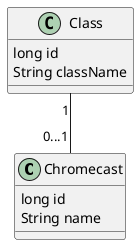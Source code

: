 @startuml

class Chromecast{
  long id
  String name
}

class Class{
   long id
   String className
}

Class "1" -- "0...1" Chromecast
@enduml